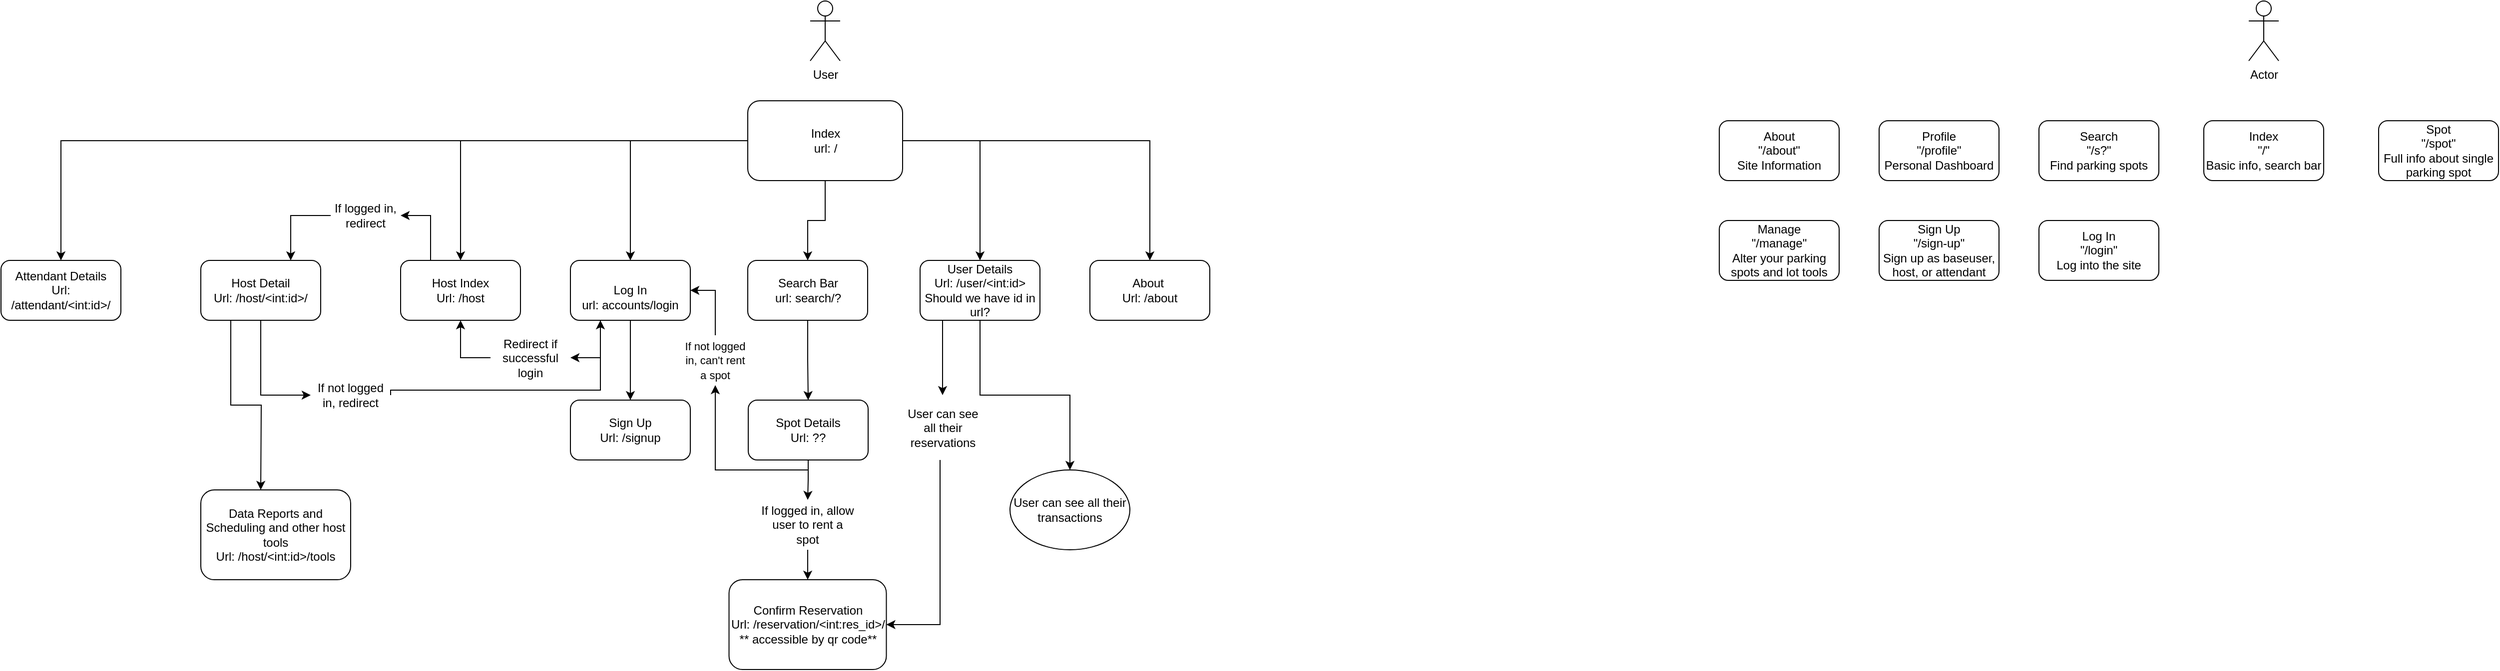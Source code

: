 <mxfile version="14.4.8" type="device"><diagram id="-7XOL5fiWBFUp8c6iLgD" name="Page-1"><mxGraphModel dx="1913" dy="490" grid="1" gridSize="10" guides="1" tooltips="1" connect="1" arrows="1" fold="1" page="1" pageScale="1" pageWidth="1100" pageHeight="850" math="0" shadow="0"><root><mxCell id="0"/><mxCell id="1" parent="0"/><mxCell id="DHu6Jhqcmk62PjMtEi3k-1" value="User&lt;br&gt;" style="shape=umlActor;verticalLabelPosition=bottom;verticalAlign=top;html=1;outlineConnect=0;" parent="1" vertex="1"><mxGeometry x="440" y="10" width="30" height="60" as="geometry"/></mxCell><mxCell id="DHu6Jhqcmk62PjMtEi3k-8" style="edgeStyle=orthogonalEdgeStyle;rounded=0;orthogonalLoop=1;jettySize=auto;html=1;entryX=0.5;entryY=0;entryDx=0;entryDy=0;" parent="1" source="DHu6Jhqcmk62PjMtEi3k-2" target="DHu6Jhqcmk62PjMtEi3k-3" edge="1"><mxGeometry relative="1" as="geometry"/></mxCell><mxCell id="DHu6Jhqcmk62PjMtEi3k-9" style="edgeStyle=orthogonalEdgeStyle;rounded=0;orthogonalLoop=1;jettySize=auto;html=1;entryX=0.5;entryY=0;entryDx=0;entryDy=0;" parent="1" source="DHu6Jhqcmk62PjMtEi3k-2" target="DHu6Jhqcmk62PjMtEi3k-6" edge="1"><mxGeometry relative="1" as="geometry"/></mxCell><mxCell id="DHu6Jhqcmk62PjMtEi3k-10" style="edgeStyle=orthogonalEdgeStyle;rounded=0;orthogonalLoop=1;jettySize=auto;html=1;entryX=0.5;entryY=0;entryDx=0;entryDy=0;" parent="1" source="DHu6Jhqcmk62PjMtEi3k-2" target="DHu6Jhqcmk62PjMtEi3k-7" edge="1"><mxGeometry relative="1" as="geometry"/></mxCell><mxCell id="DHu6Jhqcmk62PjMtEi3k-11" style="edgeStyle=orthogonalEdgeStyle;rounded=0;orthogonalLoop=1;jettySize=auto;html=1;" parent="1" source="DHu6Jhqcmk62PjMtEi3k-2" target="DHu6Jhqcmk62PjMtEi3k-5" edge="1"><mxGeometry relative="1" as="geometry"/></mxCell><mxCell id="DHu6Jhqcmk62PjMtEi3k-12" style="edgeStyle=orthogonalEdgeStyle;rounded=0;orthogonalLoop=1;jettySize=auto;html=1;entryX=0.5;entryY=0;entryDx=0;entryDy=0;" parent="1" source="DHu6Jhqcmk62PjMtEi3k-2" target="DHu6Jhqcmk62PjMtEi3k-4" edge="1"><mxGeometry relative="1" as="geometry"/></mxCell><mxCell id="DHu6Jhqcmk62PjMtEi3k-58" style="edgeStyle=orthogonalEdgeStyle;rounded=0;orthogonalLoop=1;jettySize=auto;html=1;" parent="1" source="DHu6Jhqcmk62PjMtEi3k-2" target="DHu6Jhqcmk62PjMtEi3k-57" edge="1"><mxGeometry relative="1" as="geometry"/></mxCell><mxCell id="DHu6Jhqcmk62PjMtEi3k-2" value="Index&lt;br&gt;url: /" style="rounded=1;whiteSpace=wrap;html=1;" parent="1" vertex="1"><mxGeometry x="377.5" y="110" width="155" height="80" as="geometry"/></mxCell><mxCell id="DHu6Jhqcmk62PjMtEi3k-14" style="edgeStyle=orthogonalEdgeStyle;rounded=0;orthogonalLoop=1;jettySize=auto;html=1;entryX=0.75;entryY=0;entryDx=0;entryDy=0;" parent="1" source="DHu6Jhqcmk62PjMtEi3k-15" target="DHu6Jhqcmk62PjMtEi3k-13" edge="1"><mxGeometry relative="1" as="geometry"/></mxCell><mxCell id="DHu6Jhqcmk62PjMtEi3k-3" value="Host Index&lt;br&gt;Url: /host" style="rounded=1;whiteSpace=wrap;html=1;" parent="1" vertex="1"><mxGeometry x="30" y="270" width="120" height="60" as="geometry"/></mxCell><mxCell id="DHu6Jhqcmk62PjMtEi3k-4" value="About&amp;nbsp;&lt;br&gt;Url: /about" style="rounded=1;whiteSpace=wrap;html=1;" parent="1" vertex="1"><mxGeometry x="720" y="270" width="120" height="60" as="geometry"/></mxCell><mxCell id="DHu6Jhqcmk62PjMtEi3k-46" style="edgeStyle=orthogonalEdgeStyle;rounded=0;orthogonalLoop=1;jettySize=auto;html=1;entryX=1;entryY=0.5;entryDx=0;entryDy=0;" parent="1" source="DHu6Jhqcmk62PjMtEi3k-49" target="DHu6Jhqcmk62PjMtEi3k-36" edge="1"><mxGeometry relative="1" as="geometry"><Array as="points"><mxPoint x="570" y="635"/></Array></mxGeometry></mxCell><mxCell id="DHu6Jhqcmk62PjMtEi3k-52" style="edgeStyle=orthogonalEdgeStyle;rounded=0;orthogonalLoop=1;jettySize=auto;html=1;entryX=0.5;entryY=0;entryDx=0;entryDy=0;" parent="1" source="DHu6Jhqcmk62PjMtEi3k-5" target="DHu6Jhqcmk62PjMtEi3k-51" edge="1"><mxGeometry relative="1" as="geometry"/></mxCell><mxCell id="DHu6Jhqcmk62PjMtEi3k-5" value="User Details&lt;br&gt;Url: /user/&amp;lt;int:id&amp;gt;&lt;br&gt;Should we have id in url?" style="rounded=1;whiteSpace=wrap;html=1;" parent="1" vertex="1"><mxGeometry x="550" y="270" width="120" height="60" as="geometry"/></mxCell><mxCell id="DHu6Jhqcmk62PjMtEi3k-29" style="edgeStyle=orthogonalEdgeStyle;rounded=0;orthogonalLoop=1;jettySize=auto;html=1;entryX=0.5;entryY=0;entryDx=0;entryDy=0;" parent="1" source="DHu6Jhqcmk62PjMtEi3k-6" target="DHu6Jhqcmk62PjMtEi3k-28" edge="1"><mxGeometry relative="1" as="geometry"/></mxCell><mxCell id="DHu6Jhqcmk62PjMtEi3k-31" style="edgeStyle=orthogonalEdgeStyle;rounded=0;orthogonalLoop=1;jettySize=auto;html=1;exitX=0;exitY=0.5;exitDx=0;exitDy=0;" parent="1" source="DHu6Jhqcmk62PjMtEi3k-32" edge="1"><mxGeometry relative="1" as="geometry"><mxPoint x="90" y="330" as="targetPoint"/><Array as="points"><mxPoint x="90" y="368"/><mxPoint x="90" y="330"/></Array></mxGeometry></mxCell><mxCell id="DHu6Jhqcmk62PjMtEi3k-6" value="&lt;br&gt;Log In&lt;br&gt;url: accounts/login" style="rounded=1;whiteSpace=wrap;html=1;" parent="1" vertex="1"><mxGeometry x="200" y="270" width="120" height="60" as="geometry"/></mxCell><mxCell id="DHu6Jhqcmk62PjMtEi3k-35" style="edgeStyle=orthogonalEdgeStyle;rounded=0;orthogonalLoop=1;jettySize=auto;html=1;" parent="1" source="DHu6Jhqcmk62PjMtEi3k-7" target="DHu6Jhqcmk62PjMtEi3k-34" edge="1"><mxGeometry relative="1" as="geometry"/></mxCell><mxCell id="DHu6Jhqcmk62PjMtEi3k-7" value="Search Bar&lt;br&gt;url: search/?" style="rounded=1;whiteSpace=wrap;html=1;" parent="1" vertex="1"><mxGeometry x="377.5" y="270" width="120" height="60" as="geometry"/></mxCell><mxCell id="DHu6Jhqcmk62PjMtEi3k-27" style="edgeStyle=orthogonalEdgeStyle;rounded=0;orthogonalLoop=1;jettySize=auto;html=1;entryX=0;entryY=0.5;entryDx=0;entryDy=0;" parent="1" source="DHu6Jhqcmk62PjMtEi3k-13" target="DHu6Jhqcmk62PjMtEi3k-25" edge="1"><mxGeometry relative="1" as="geometry"/></mxCell><mxCell id="DHu6Jhqcmk62PjMtEi3k-54" style="edgeStyle=orthogonalEdgeStyle;rounded=0;orthogonalLoop=1;jettySize=auto;html=1;exitX=0.25;exitY=1;exitDx=0;exitDy=0;entryX=0.5;entryY=0;entryDx=0;entryDy=0;" parent="1" source="DHu6Jhqcmk62PjMtEi3k-13" edge="1"><mxGeometry relative="1" as="geometry"><mxPoint x="-110" y="500" as="targetPoint"/></mxGeometry></mxCell><mxCell id="DHu6Jhqcmk62PjMtEi3k-13" value="Host Detail&lt;br&gt;Url: /host/&amp;lt;int:id&amp;gt;/" style="rounded=1;whiteSpace=wrap;html=1;" parent="1" vertex="1"><mxGeometry x="-170" y="270" width="120" height="60" as="geometry"/></mxCell><mxCell id="DHu6Jhqcmk62PjMtEi3k-15" value="If logged in, redirect" style="text;html=1;strokeColor=none;fillColor=none;align=center;verticalAlign=middle;whiteSpace=wrap;rounded=0;" parent="1" vertex="1"><mxGeometry x="-40" y="210" width="70" height="30" as="geometry"/></mxCell><mxCell id="DHu6Jhqcmk62PjMtEi3k-16" style="edgeStyle=orthogonalEdgeStyle;rounded=0;orthogonalLoop=1;jettySize=auto;html=1;entryX=1;entryY=0.5;entryDx=0;entryDy=0;exitX=0.25;exitY=0;exitDx=0;exitDy=0;" parent="1" source="DHu6Jhqcmk62PjMtEi3k-3" target="DHu6Jhqcmk62PjMtEi3k-15" edge="1"><mxGeometry relative="1" as="geometry"><mxPoint x="90" y="330" as="sourcePoint"/><mxPoint x="100" y="420" as="targetPoint"/></mxGeometry></mxCell><mxCell id="DHu6Jhqcmk62PjMtEi3k-30" style="edgeStyle=orthogonalEdgeStyle;rounded=0;orthogonalLoop=1;jettySize=auto;html=1;entryX=0.25;entryY=1;entryDx=0;entryDy=0;exitX=1;exitY=0.5;exitDx=0;exitDy=0;" parent="1" source="DHu6Jhqcmk62PjMtEi3k-25" target="DHu6Jhqcmk62PjMtEi3k-6" edge="1"><mxGeometry relative="1" as="geometry"><Array as="points"><mxPoint x="20" y="400"/><mxPoint x="230" y="400"/></Array></mxGeometry></mxCell><mxCell id="DHu6Jhqcmk62PjMtEi3k-25" value="If not logged in, redirect" style="text;html=1;strokeColor=none;fillColor=none;align=center;verticalAlign=middle;whiteSpace=wrap;rounded=0;" parent="1" vertex="1"><mxGeometry x="-60" y="380" width="80" height="50" as="geometry"/></mxCell><mxCell id="DHu6Jhqcmk62PjMtEi3k-28" value="Sign Up&lt;br&gt;Url: /signup" style="rounded=1;whiteSpace=wrap;html=1;" parent="1" vertex="1"><mxGeometry x="200" y="410" width="120" height="60" as="geometry"/></mxCell><mxCell id="DHu6Jhqcmk62PjMtEi3k-32" value="Redirect if successful login&lt;br&gt;" style="text;html=1;strokeColor=none;fillColor=none;align=center;verticalAlign=middle;whiteSpace=wrap;rounded=0;" parent="1" vertex="1"><mxGeometry x="120" y="340" width="80" height="55" as="geometry"/></mxCell><mxCell id="DHu6Jhqcmk62PjMtEi3k-33" style="edgeStyle=orthogonalEdgeStyle;rounded=0;orthogonalLoop=1;jettySize=auto;html=1;entryX=1;entryY=0.5;entryDx=0;entryDy=0;exitX=0.25;exitY=1;exitDx=0;exitDy=0;" parent="1" source="DHu6Jhqcmk62PjMtEi3k-6" target="DHu6Jhqcmk62PjMtEi3k-32" edge="1"><mxGeometry relative="1" as="geometry"><mxPoint x="230" y="330" as="sourcePoint"/><mxPoint x="120" y="330" as="targetPoint"/></mxGeometry></mxCell><mxCell id="DHu6Jhqcmk62PjMtEi3k-37" style="edgeStyle=orthogonalEdgeStyle;rounded=0;orthogonalLoop=1;jettySize=auto;html=1;entryX=0.5;entryY=0;entryDx=0;entryDy=0;" parent="1" source="DHu6Jhqcmk62PjMtEi3k-38" target="DHu6Jhqcmk62PjMtEi3k-36" edge="1"><mxGeometry relative="1" as="geometry"/></mxCell><mxCell id="DHu6Jhqcmk62PjMtEi3k-40" style="edgeStyle=orthogonalEdgeStyle;rounded=0;orthogonalLoop=1;jettySize=auto;html=1;entryX=1;entryY=0.5;entryDx=0;entryDy=0;exitX=0.5;exitY=0;exitDx=0;exitDy=0;" parent="1" source="DHu6Jhqcmk62PjMtEi3k-42" target="DHu6Jhqcmk62PjMtEi3k-6" edge="1"><mxGeometry relative="1" as="geometry"/></mxCell><mxCell id="DHu6Jhqcmk62PjMtEi3k-45" style="edgeStyle=orthogonalEdgeStyle;rounded=0;orthogonalLoop=1;jettySize=auto;html=1;entryX=0.5;entryY=1;entryDx=0;entryDy=0;" parent="1" source="DHu6Jhqcmk62PjMtEi3k-34" target="DHu6Jhqcmk62PjMtEi3k-42" edge="1"><mxGeometry relative="1" as="geometry"><Array as="points"><mxPoint x="438" y="480"/><mxPoint x="345" y="480"/></Array></mxGeometry></mxCell><mxCell id="DHu6Jhqcmk62PjMtEi3k-34" value="Spot Details&lt;br&gt;Url: ??" style="rounded=1;whiteSpace=wrap;html=1;" parent="1" vertex="1"><mxGeometry x="378" y="410" width="120" height="60" as="geometry"/></mxCell><mxCell id="DHu6Jhqcmk62PjMtEi3k-36" value="Confirm Reservation&lt;br&gt;Url: /reservation/&amp;lt;int:res_id&amp;gt;/&lt;br&gt;** accessible by qr code**" style="rounded=1;whiteSpace=wrap;html=1;" parent="1" vertex="1"><mxGeometry x="358.75" y="590" width="157.5" height="90" as="geometry"/></mxCell><mxCell id="DHu6Jhqcmk62PjMtEi3k-38" value="If logged in, allow user to rent a spot" style="text;html=1;strokeColor=none;fillColor=none;align=center;verticalAlign=middle;whiteSpace=wrap;rounded=0;" parent="1" vertex="1"><mxGeometry x="390" y="510" width="95" height="50" as="geometry"/></mxCell><mxCell id="DHu6Jhqcmk62PjMtEi3k-39" style="edgeStyle=orthogonalEdgeStyle;rounded=0;orthogonalLoop=1;jettySize=auto;html=1;entryX=0.5;entryY=0;entryDx=0;entryDy=0;" parent="1" source="DHu6Jhqcmk62PjMtEi3k-34" target="DHu6Jhqcmk62PjMtEi3k-38" edge="1"><mxGeometry relative="1" as="geometry"><mxPoint x="438" y="470" as="sourcePoint"/><mxPoint x="437.5" y="670" as="targetPoint"/></mxGeometry></mxCell><mxCell id="DHu6Jhqcmk62PjMtEi3k-42" value="&lt;span style=&quot;font-size: 11px ; background-color: rgb(255 , 255 , 255)&quot;&gt;If not logged in, can't rent a spot&lt;/span&gt;" style="text;html=1;strokeColor=none;fillColor=none;align=center;verticalAlign=middle;whiteSpace=wrap;rounded=0;" parent="1" vertex="1"><mxGeometry x="310" y="345" width="70" height="50" as="geometry"/></mxCell><mxCell id="DHu6Jhqcmk62PjMtEi3k-49" value="User can see all their reservations" style="text;html=1;strokeColor=none;fillColor=none;align=center;verticalAlign=middle;whiteSpace=wrap;rounded=0;" parent="1" vertex="1"><mxGeometry x="532.5" y="405" width="80" height="65" as="geometry"/></mxCell><mxCell id="DHu6Jhqcmk62PjMtEi3k-50" style="edgeStyle=orthogonalEdgeStyle;rounded=0;orthogonalLoop=1;jettySize=auto;html=1;entryX=0.5;entryY=0;entryDx=0;entryDy=0;" parent="1" source="DHu6Jhqcmk62PjMtEi3k-5" target="DHu6Jhqcmk62PjMtEi3k-49" edge="1"><mxGeometry relative="1" as="geometry"><mxPoint x="570" y="330" as="sourcePoint"/><mxPoint x="516.25" y="635" as="targetPoint"/><Array as="points"><mxPoint x="573" y="368"/></Array></mxGeometry></mxCell><mxCell id="DHu6Jhqcmk62PjMtEi3k-51" value="User can see all their transactions" style="ellipse;whiteSpace=wrap;html=1;" parent="1" vertex="1"><mxGeometry x="640" y="480" width="120" height="80" as="geometry"/></mxCell><mxCell id="DHu6Jhqcmk62PjMtEi3k-56" value="Data Reports and Scheduling and other host tools&lt;br&gt;Url: /host/&amp;lt;int:id&amp;gt;/tools" style="rounded=1;whiteSpace=wrap;html=1;" parent="1" vertex="1"><mxGeometry x="-170" y="500" width="150" height="90" as="geometry"/></mxCell><mxCell id="DHu6Jhqcmk62PjMtEi3k-57" value="Attendant Details&lt;br&gt;Url: /attendant/&amp;lt;int:id&amp;gt;/" style="rounded=1;whiteSpace=wrap;html=1;" parent="1" vertex="1"><mxGeometry x="-370" y="270" width="120" height="60" as="geometry"/></mxCell><mxCell id="khyqMvXfBqOOEfRbscXf-1" value="Actor" style="shape=umlActor;verticalLabelPosition=bottom;verticalAlign=top;html=1;outlineConnect=0;" vertex="1" parent="1"><mxGeometry x="1880" y="10" width="30" height="60" as="geometry"/></mxCell><mxCell id="khyqMvXfBqOOEfRbscXf-2" value="Index&lt;br&gt;&quot;/&quot;&lt;br&gt;Basic info, search bar" style="rounded=1;whiteSpace=wrap;html=1;" vertex="1" parent="1"><mxGeometry x="1835" y="130" width="120" height="60" as="geometry"/></mxCell><mxCell id="khyqMvXfBqOOEfRbscXf-3" value="Search&lt;br&gt;&quot;/s?&quot;&lt;br&gt;Find parking spots" style="rounded=1;whiteSpace=wrap;html=1;" vertex="1" parent="1"><mxGeometry x="1670" y="130" width="120" height="60" as="geometry"/></mxCell><mxCell id="khyqMvXfBqOOEfRbscXf-4" value="About&lt;br&gt;&quot;/about&quot;&lt;br&gt;Site Information" style="rounded=1;whiteSpace=wrap;html=1;" vertex="1" parent="1"><mxGeometry x="1350" y="130" width="120" height="60" as="geometry"/></mxCell><mxCell id="khyqMvXfBqOOEfRbscXf-5" value="Spot&lt;br&gt;&quot;/spot&quot;&lt;br&gt;Full info about single parking spot" style="rounded=1;whiteSpace=wrap;html=1;" vertex="1" parent="1"><mxGeometry x="2010" y="130" width="120" height="60" as="geometry"/></mxCell><mxCell id="khyqMvXfBqOOEfRbscXf-6" value="Profile&lt;br&gt;&quot;/profile&quot;&lt;br&gt;Personal Dashboard" style="rounded=1;whiteSpace=wrap;html=1;" vertex="1" parent="1"><mxGeometry x="1510" y="130" width="120" height="60" as="geometry"/></mxCell><mxCell id="khyqMvXfBqOOEfRbscXf-7" value="Manage&lt;br&gt;&quot;/manage&quot;&lt;br&gt;Alter your parking spots and lot tools" style="rounded=1;whiteSpace=wrap;html=1;" vertex="1" parent="1"><mxGeometry x="1350" y="230" width="120" height="60" as="geometry"/></mxCell><mxCell id="khyqMvXfBqOOEfRbscXf-8" value="Sign Up&lt;br&gt;&quot;/sign-up&quot;&lt;br&gt;Sign up as baseuser, host, or attendant" style="rounded=1;whiteSpace=wrap;html=1;" vertex="1" parent="1"><mxGeometry x="1510" y="230" width="120" height="60" as="geometry"/></mxCell><mxCell id="khyqMvXfBqOOEfRbscXf-9" value="Log In&lt;br&gt;&quot;/login&quot;&lt;br&gt;Log into the site" style="rounded=1;whiteSpace=wrap;html=1;" vertex="1" parent="1"><mxGeometry x="1670" y="230" width="120" height="60" as="geometry"/></mxCell></root></mxGraphModel></diagram></mxfile>